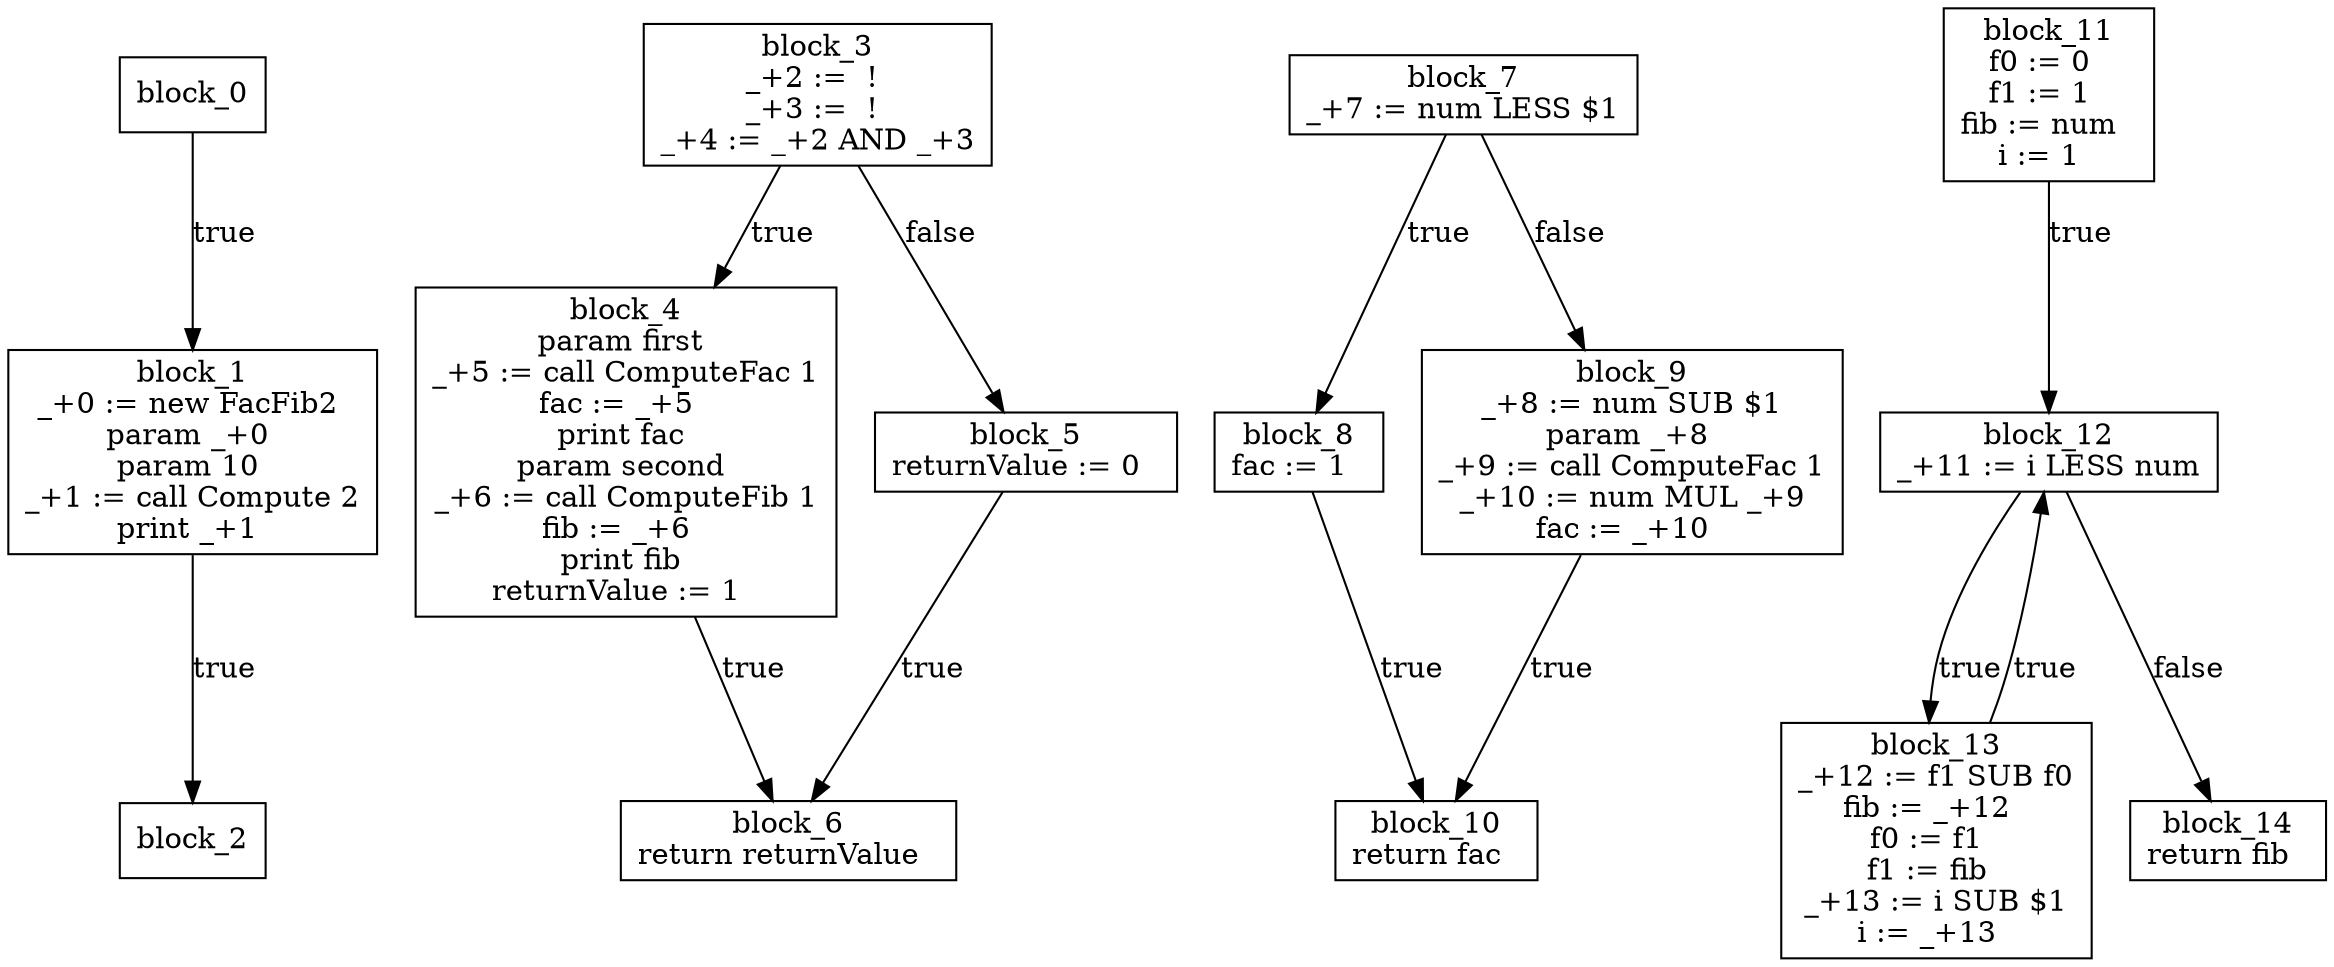 digraph G {
node [shape = box];
block_0 [label="block_0
"];
block_0 -> block_1 [ label="true"];
block_1 [label="block_1
_+0 := new FacFib2 
param _+0 
param 10 
_+1 := call Compute 2
print _+1 
"];
block_1 -> block_2 [ label="true"];
block_2 [label="block_2
"];
block_3 [label="block_3
_+2 :=  ! 
_+3 :=  ! 
_+4 := _+2 AND _+3
"];
block_3 -> block_4 [ label="true"];
block_4 [label="block_4
param first 
_+5 := call ComputeFac 1
fac := _+5  
print fac 
param second 
_+6 := call ComputeFib 1
fib := _+6  
print fib 
returnValue := 1  
"];
block_4 -> block_6 [ label="true"];
block_6 [label="block_6
return returnValue  
"];
block_3 -> block_5 [ label="false"];
block_5 [label="block_5
returnValue := 0  
"];
block_5 -> block_6 [ label="true"];
block_7 [label="block_7
_+7 := num LESS $1
"];
block_7 -> block_8 [ label="true"];
block_8 [label="block_8
fac := 1  
"];
block_8 -> block_10 [ label="true"];
block_10 [label="block_10
return fac  
"];
block_7 -> block_9 [ label="false"];
block_9 [label="block_9
_+8 := num SUB $1
param _+8 
_+9 := call ComputeFac 1
_+10 := num MUL _+9
fac := _+10  
"];
block_9 -> block_10 [ label="true"];
block_11 [label="block_11
f0 := 0  
f1 := 1  
fib := num  
i := 1  
"];
block_11 -> block_12 [ label="true"];
block_12 [label="block_12
_+11 := i LESS num
"];
block_12 -> block_13 [ label="true"];
block_13 [label="block_13
_+12 := f1 SUB f0
fib := _+12  
f0 := f1  
f1 := fib  
_+13 := i SUB $1
i := _+13  
"];
block_13 -> block_12 [ label="true"];
block_12 -> block_14 [ label="false"];
block_14 [label="block_14
return fib  
"];
}
